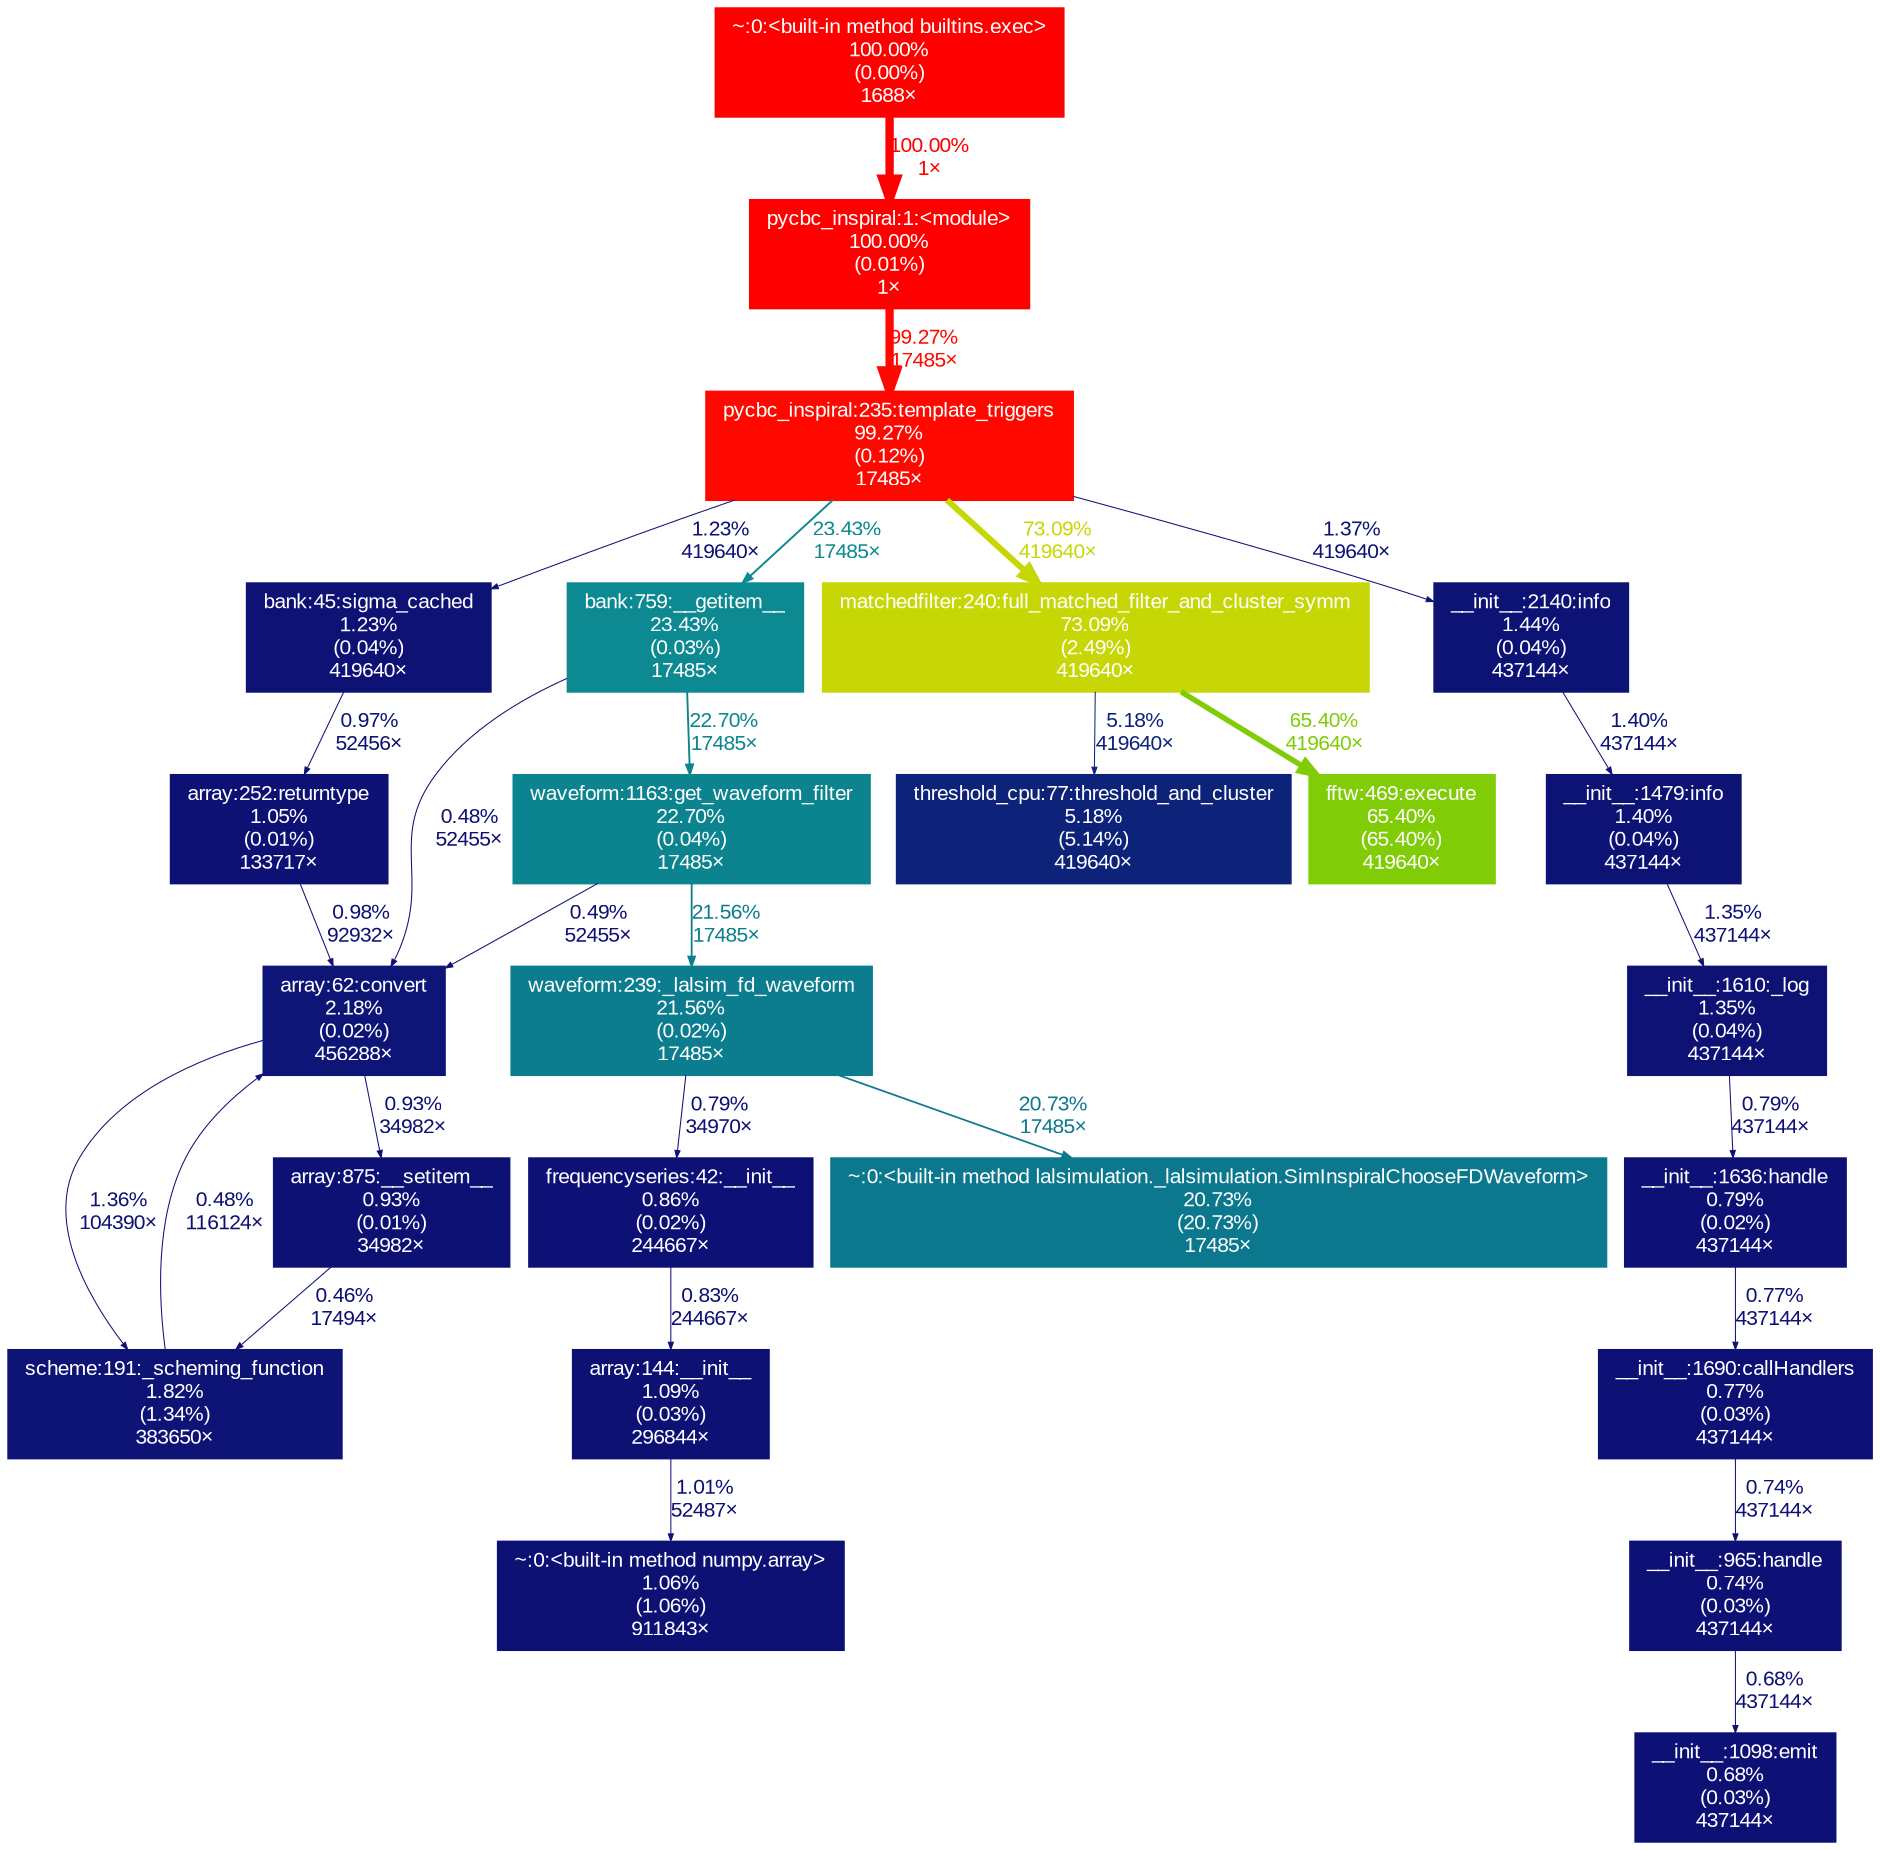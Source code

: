 digraph {
	graph [fontname=Arial, nodesep=0.125, ranksep=0.25];
	node [fontcolor=white, fontname=Arial, height=0, shape=box, style=filled, width=0];
	edge [fontname=Arial];
	369 [color="#ff0000", fontcolor="#ffffff", fontsize="10.00", label="pycbc_inspiral:1:<module>\n100.00%\n(0.01%)\n1×", tooltip="/work/pi_ccapano_umassd_edu/nperla_umassd_edu/envs/pycbc/bin/pycbc_inspiral"];
	369 -> 2565 [arrowsize="1.00", color="#fe0800", fontcolor="#fe0800", fontsize="10.00", label="99.27%\n17485×", labeldistance="3.97", penwidth="3.97"];
	1461 [color="#0d1174", fontcolor="#ffffff", fontsize="10.00", label="~:0:<built-in method numpy.array>\n1.06%\n(1.06%)\n911843×", tooltip="~"];
	1471 [color="#ff0000", fontcolor="#ffffff", fontsize="10.00", label="~:0:<built-in method builtins.exec>\n100.00%\n(0.00%)\n1688×", tooltip="~"];
	1471 -> 369 [arrowsize="1.00", color="#ff0000", fontcolor="#ff0000", fontsize="10.00", label="100.00%\n1×", labeldistance="4.00", penwidth="4.00"];
	1642 [color="#0d1074", fontcolor="#ffffff", fontsize="10.00", label="__init__:1098:emit\n0.68%\n(0.03%)\n437144×", tooltip="/work/pi_ccapano_umassd_edu/nperla_umassd_edu/envs/pycbc/lib/python3.11/logging/__init__.py"];
	1893 [color="#0d1475", fontcolor="#ffffff", fontsize="10.00", label="scheme:191:_scheming_function\n1.82%\n(1.34%)\n383650×", tooltip="/work/pi_ccapano_umassd_edu/nperla_umassd_edu/envs/pycbc/lib/python3.11/site-packages/pycbc/scheme.py"];
	1893 -> 3610 [arrowsize="0.35", color="#0d0f73", fontcolor="#0d0f73", fontsize="10.00", label="0.48%\n116124×", labeldistance="0.50", penwidth="0.50"];
	2155 [color="#0d1174", fontcolor="#ffffff", fontsize="10.00", label="array:144:__init__\n1.09%\n(0.03%)\n296844×", tooltip="/work/pi_ccapano_umassd_edu/nperla_umassd_edu/envs/pycbc/lib/python3.11/site-packages/pycbc/types/array.py"];
	2155 -> 1461 [arrowsize="0.35", color="#0d1174", fontcolor="#0d1174", fontsize="10.00", label="1.01%\n52487×", labeldistance="0.50", penwidth="0.50"];
	2180 [color="#0d1274", fontcolor="#ffffff", fontsize="10.00", label="bank:45:sigma_cached\n1.23%\n(0.04%)\n419640×", tooltip="/work/pi_ccapano_umassd_edu/nperla_umassd_edu/envs/pycbc/lib/python3.11/site-packages/pycbc/waveform/bank.py"];
	2180 -> 7515 [arrowsize="0.35", color="#0d1174", fontcolor="#0d1174", fontsize="10.00", label="0.97%\n52456×", labeldistance="0.50", penwidth="0.50"];
	2181 [color="#0c8991", fontcolor="#ffffff", fontsize="10.00", label="bank:759:__getitem__\n23.43%\n(0.03%)\n17485×", tooltip="/work/pi_ccapano_umassd_edu/nperla_umassd_edu/envs/pycbc/lib/python3.11/site-packages/pycbc/waveform/bank.py"];
	2181 -> 2606 [arrowsize="0.48", color="#0c8490", fontcolor="#0c8490", fontsize="10.00", label="22.70%\n17485×", labeldistance="0.91", penwidth="0.91"];
	2181 -> 3610 [arrowsize="0.35", color="#0d0f73", fontcolor="#0d0f73", fontsize="10.00", label="0.48%\n52455×", labeldistance="0.50", penwidth="0.50"];
	2257 [color="#0d1174", fontcolor="#ffffff", fontsize="10.00", label="array:875:__setitem__\n0.93%\n(0.01%)\n34982×", tooltip="/work/pi_ccapano_umassd_edu/nperla_umassd_edu/envs/pycbc/lib/python3.11/site-packages/pycbc/types/array.py"];
	2257 -> 1893 [arrowsize="0.35", color="#0d0f73", fontcolor="#0d0f73", fontsize="10.00", label="0.46%\n17494×", labeldistance="0.50", penwidth="0.50"];
	2270 [color="#0d1074", fontcolor="#ffffff", fontsize="10.00", label="frequencyseries:42:__init__\n0.86%\n(0.02%)\n244667×", tooltip="/work/pi_ccapano_umassd_edu/nperla_umassd_edu/envs/pycbc/lib/python3.11/site-packages/pycbc/types/frequencyseries.py"];
	2270 -> 2155 [arrowsize="0.35", color="#0d1074", fontcolor="#0d1074", fontsize="10.00", label="0.83%\n244667×", labeldistance="0.50", penwidth="0.50"];
	2565 [color="#fe0800", fontcolor="#ffffff", fontsize="10.00", label="pycbc_inspiral:235:template_triggers\n99.27%\n(0.12%)\n17485×", tooltip="/work/pi_ccapano_umassd_edu/nperla_umassd_edu/envs/pycbc/bin/pycbc_inspiral"];
	2565 -> 2180 [arrowsize="0.35", color="#0d1274", fontcolor="#0d1274", fontsize="10.00", label="1.23%\n419640×", labeldistance="0.50", penwidth="0.50"];
	2565 -> 2181 [arrowsize="0.48", color="#0c8991", fontcolor="#0c8991", fontsize="10.00", label="23.43%\n17485×", labeldistance="0.94", penwidth="0.94"];
	2565 -> 2585 [arrowsize="0.85", color="#c7d706", fontcolor="#c7d706", fontsize="10.00", label="73.09%\n419640×", labeldistance="2.92", penwidth="2.92"];
	2565 -> 2680 [arrowsize="0.35", color="#0d1275", fontcolor="#0d1275", fontsize="10.00", label="1.37%\n419640×", labeldistance="0.50", penwidth="0.50"];
	2585 [color="#c7d706", fontcolor="#ffffff", fontsize="10.00", label="matchedfilter:240:full_matched_filter_and_cluster_symm\n73.09%\n(2.49%)\n419640×", tooltip="/work/pi_ccapano_umassd_edu/nperla_umassd_edu/envs/pycbc/lib/python3.11/site-packages/pycbc/filter/matchedfilter.py"];
	2585 -> 4014 [arrowsize="0.35", color="#0d2379", fontcolor="#0d2379", fontsize="10.00", label="5.18%\n419640×", labeldistance="0.50", penwidth="0.50"];
	2585 -> 7333 [arrowsize="0.81", color="#80cc07", fontcolor="#80cc07", fontsize="10.00", label="65.40%\n419640×", labeldistance="2.62", penwidth="2.62"];
	2606 [color="#0c8490", fontcolor="#ffffff", fontsize="10.00", label="waveform:1163:get_waveform_filter\n22.70%\n(0.04%)\n17485×", tooltip="/work/pi_ccapano_umassd_edu/nperla_umassd_edu/envs/pycbc/lib/python3.11/site-packages/pycbc/waveform/waveform.py"];
	2606 -> 3610 [arrowsize="0.35", color="#0d0f73", fontcolor="#0d0f73", fontsize="10.00", label="0.49%\n52455×", labeldistance="0.50", penwidth="0.50"];
	2606 -> 3632 [arrowsize="0.46", color="#0c7d8f", fontcolor="#0c7d8f", fontsize="10.00", label="21.56%\n17485×", labeldistance="0.86", penwidth="0.86"];
	2680 [color="#0d1375", fontcolor="#ffffff", fontsize="10.00", label="__init__:2140:info\n1.44%\n(0.04%)\n437144×", tooltip="/work/pi_ccapano_umassd_edu/nperla_umassd_edu/envs/pycbc/lib/python3.11/logging/__init__.py"];
	2680 -> 3537 [arrowsize="0.35", color="#0d1375", fontcolor="#0d1375", fontsize="10.00", label="1.40%\n437144×", labeldistance="0.50", penwidth="0.50"];
	3484 [color="#0d1274", fontcolor="#ffffff", fontsize="10.00", label="__init__:1610:_log\n1.35%\n(0.04%)\n437144×", tooltip="/work/pi_ccapano_umassd_edu/nperla_umassd_edu/envs/pycbc/lib/python3.11/logging/__init__.py"];
	3484 -> 3539 [arrowsize="0.35", color="#0d1074", fontcolor="#0d1074", fontsize="10.00", label="0.79%\n437144×", labeldistance="0.50", penwidth="0.50"];
	3537 [color="#0d1375", fontcolor="#ffffff", fontsize="10.00", label="__init__:1479:info\n1.40%\n(0.04%)\n437144×", tooltip="/work/pi_ccapano_umassd_edu/nperla_umassd_edu/envs/pycbc/lib/python3.11/logging/__init__.py"];
	3537 -> 3484 [arrowsize="0.35", color="#0d1274", fontcolor="#0d1274", fontsize="10.00", label="1.35%\n437144×", labeldistance="0.50", penwidth="0.50"];
	3538 [color="#0d1074", fontcolor="#ffffff", fontsize="10.00", label="__init__:1690:callHandlers\n0.77%\n(0.03%)\n437144×", tooltip="/work/pi_ccapano_umassd_edu/nperla_umassd_edu/envs/pycbc/lib/python3.11/logging/__init__.py"];
	3538 -> 8259 [arrowsize="0.35", color="#0d1074", fontcolor="#0d1074", fontsize="10.00", label="0.74%\n437144×", labeldistance="0.50", penwidth="0.50"];
	3539 [color="#0d1074", fontcolor="#ffffff", fontsize="10.00", label="__init__:1636:handle\n0.79%\n(0.02%)\n437144×", tooltip="/work/pi_ccapano_umassd_edu/nperla_umassd_edu/envs/pycbc/lib/python3.11/logging/__init__.py"];
	3539 -> 3538 [arrowsize="0.35", color="#0d1074", fontcolor="#0d1074", fontsize="10.00", label="0.77%\n437144×", labeldistance="0.50", penwidth="0.50"];
	3610 [color="#0d1676", fontcolor="#ffffff", fontsize="10.00", label="array:62:convert\n2.18%\n(0.02%)\n456288×", tooltip="/work/pi_ccapano_umassd_edu/nperla_umassd_edu/envs/pycbc/lib/python3.11/site-packages/pycbc/types/array.py"];
	3610 -> 1893 [arrowsize="0.35", color="#0d1274", fontcolor="#0d1274", fontsize="10.00", label="1.36%\n104390×", labeldistance="0.50", penwidth="0.50"];
	3610 -> 2257 [arrowsize="0.35", color="#0d1174", fontcolor="#0d1174", fontsize="10.00", label="0.93%\n34982×", labeldistance="0.50", penwidth="0.50"];
	3632 [color="#0c7d8f", fontcolor="#ffffff", fontsize="10.00", label="waveform:239:_lalsim_fd_waveform\n21.56%\n(0.02%)\n17485×", tooltip="/work/pi_ccapano_umassd_edu/nperla_umassd_edu/envs/pycbc/lib/python3.11/site-packages/pycbc/waveform/waveform.py"];
	3632 -> 2270 [arrowsize="0.35", color="#0d1074", fontcolor="#0d1074", fontsize="10.00", label="0.79%\n34970×", labeldistance="0.50", penwidth="0.50"];
	3632 -> 5188 [arrowsize="0.46", color="#0c788e", fontcolor="#0c788e", fontsize="10.00", label="20.73%\n17485×", labeldistance="0.83", penwidth="0.83"];
	4014 [color="#0d2379", fontcolor="#ffffff", fontsize="10.00", label="threshold_cpu:77:threshold_and_cluster\n5.18%\n(5.14%)\n419640×", tooltip="/work/pi_ccapano_umassd_edu/nperla_umassd_edu/envs/pycbc/lib/python3.11/site-packages/pycbc/events/threshold_cpu.py"];
	5188 [color="#0c788e", fontcolor="#ffffff", fontsize="10.00", label="~:0:<built-in method lalsimulation._lalsimulation.SimInspiralChooseFDWaveform>\n20.73%\n(20.73%)\n17485×", tooltip="~"];
	7333 [color="#80cc07", fontcolor="#ffffff", fontsize="10.00", label="fftw:469:execute\n65.40%\n(65.40%)\n419640×", tooltip="/work/pi_ccapano_umassd_edu/nperla_umassd_edu/envs/pycbc/lib/python3.11/site-packages/pycbc/fft/fftw.py"];
	7515 [color="#0d1174", fontcolor="#ffffff", fontsize="10.00", label="array:252:returntype\n1.05%\n(0.01%)\n133717×", tooltip="/work/pi_ccapano_umassd_edu/nperla_umassd_edu/envs/pycbc/lib/python3.11/site-packages/pycbc/types/array.py"];
	7515 -> 3610 [arrowsize="0.35", color="#0d1174", fontcolor="#0d1174", fontsize="10.00", label="0.98%\n92932×", labeldistance="0.50", penwidth="0.50"];
	8259 [color="#0d1074", fontcolor="#ffffff", fontsize="10.00", label="__init__:965:handle\n0.74%\n(0.03%)\n437144×", tooltip="/work/pi_ccapano_umassd_edu/nperla_umassd_edu/envs/pycbc/lib/python3.11/logging/__init__.py"];
	8259 -> 1642 [arrowsize="0.35", color="#0d1074", fontcolor="#0d1074", fontsize="10.00", label="0.68%\n437144×", labeldistance="0.50", penwidth="0.50"];
}
